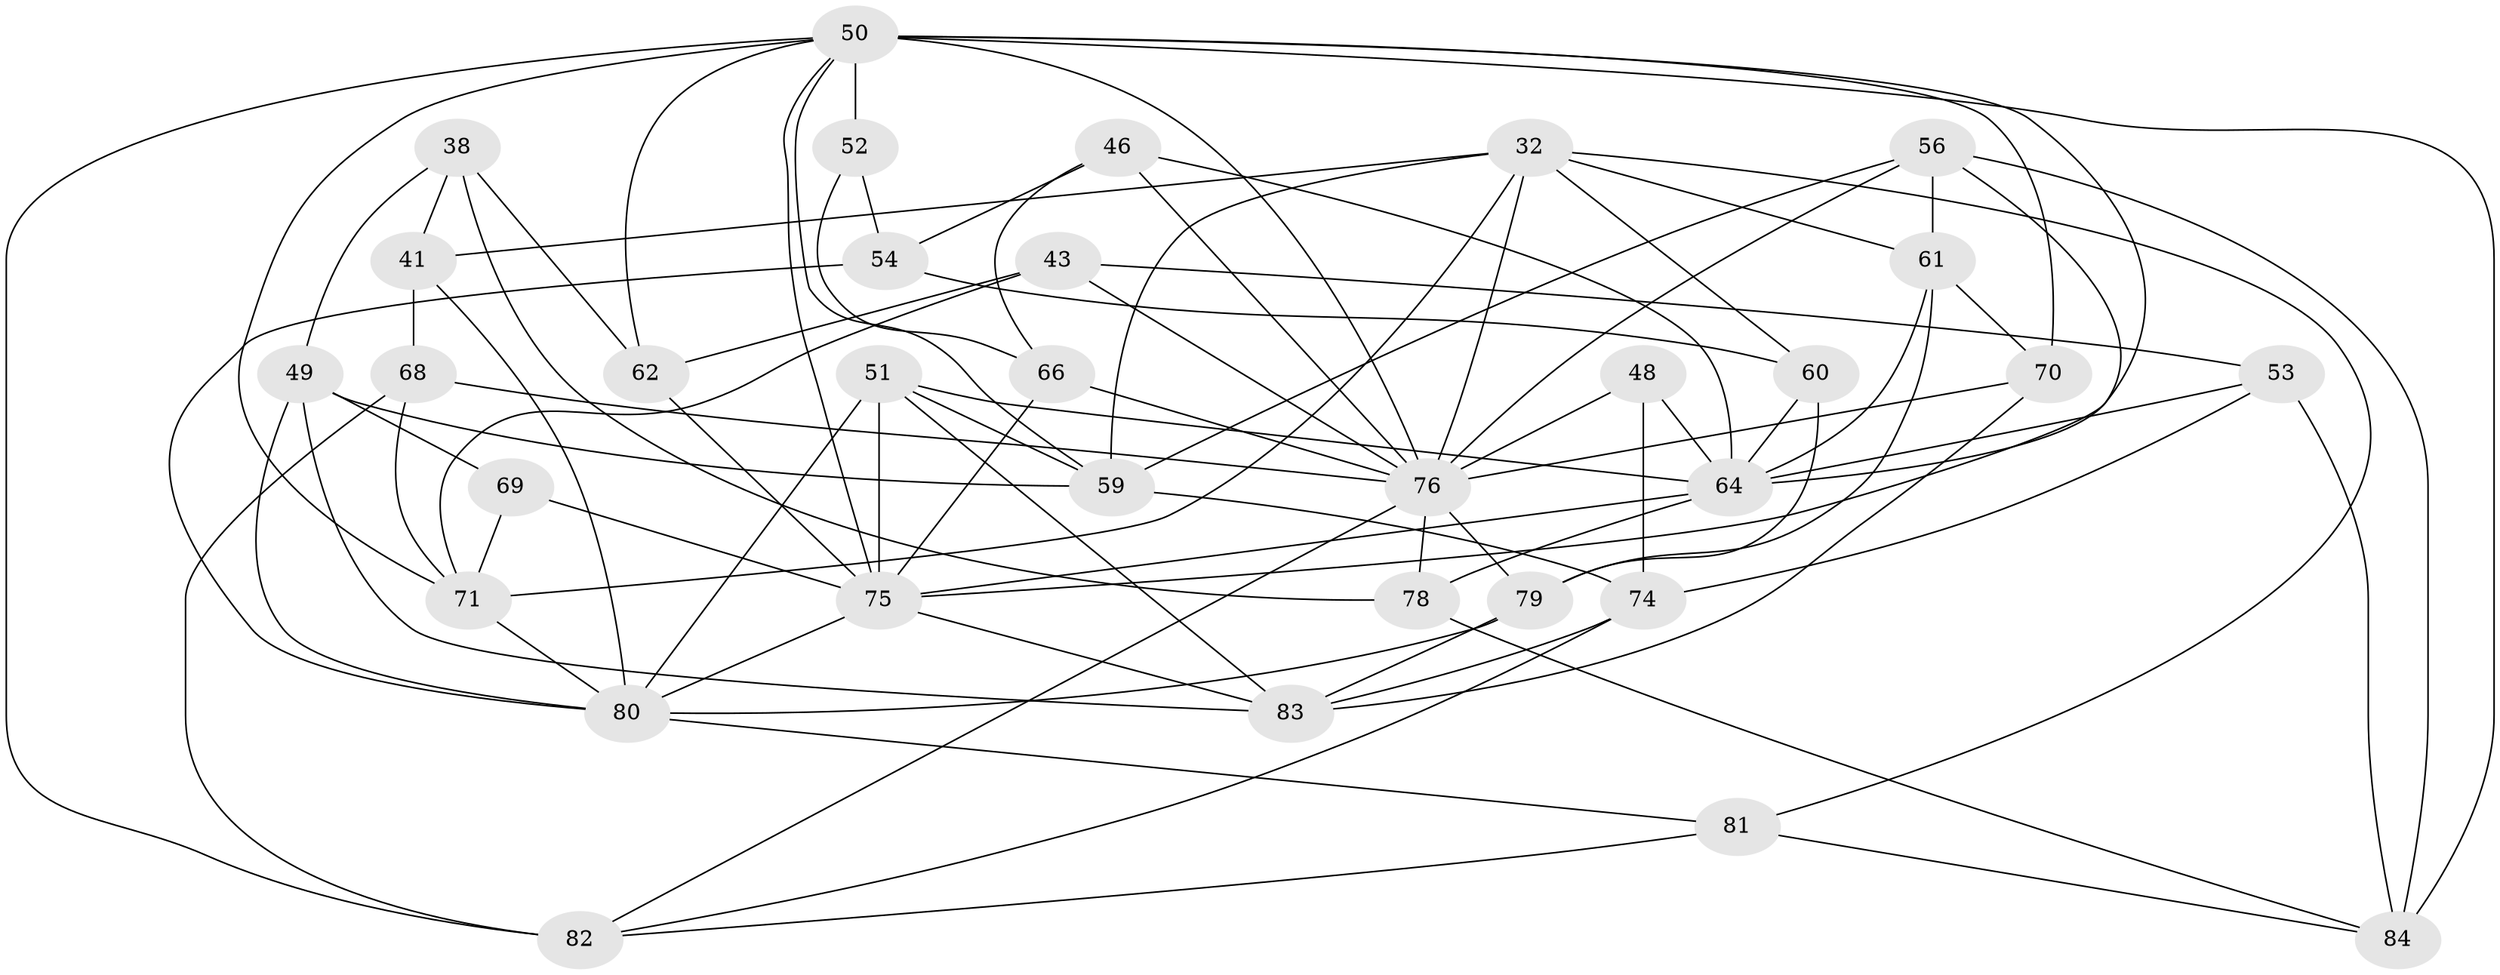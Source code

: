 // original degree distribution, {4: 1.0}
// Generated by graph-tools (version 1.1) at 2025/02/03/04/25 22:02:35]
// undirected, 33 vertices, 87 edges
graph export_dot {
graph [start="1"]
  node [color=gray90,style=filled];
  32 [super="+17+22"];
  38;
  41;
  43;
  46;
  48 [super="+4"];
  49 [super="+8+30"];
  50 [super="+10+12+40"];
  51 [super="+27"];
  52;
  53;
  54;
  56 [super="+36+42"];
  59 [super="+31"];
  60;
  61 [super="+33"];
  62;
  64 [super="+7+21+14+63"];
  66 [super="+3+6"];
  68 [super="+28+45"];
  69;
  70 [super="+57"];
  71 [super="+26"];
  74 [super="+55"];
  75 [super="+18+67+39"];
  76 [super="+65+25+47+73+37"];
  78;
  79 [super="+58"];
  80 [super="+9+44+77"];
  81;
  82 [super="+15"];
  83 [super="+72"];
  84 [super="+29"];
  32 -- 41;
  32 -- 61;
  32 -- 81;
  32 -- 60;
  32 -- 76 [weight=2];
  32 -- 71;
  32 -- 59;
  38 -- 41;
  38 -- 78;
  38 -- 62;
  38 -- 49;
  41 -- 68;
  41 -- 80;
  43 -- 62;
  43 -- 53;
  43 -- 71;
  43 -- 76;
  46 -- 54;
  46 -- 66;
  46 -- 64;
  46 -- 76;
  48 -- 74 [weight=2];
  48 -- 64;
  48 -- 76 [weight=3];
  49 -- 69 [weight=2];
  49 -- 83 [weight=2];
  49 -- 80 [weight=2];
  49 -- 59;
  50 -- 70;
  50 -- 52 [weight=2];
  50 -- 75 [weight=2];
  50 -- 84 [weight=2];
  50 -- 59;
  50 -- 62;
  50 -- 64;
  50 -- 82;
  50 -- 76 [weight=2];
  50 -- 71;
  51 -- 83 [weight=2];
  51 -- 64 [weight=3];
  51 -- 75;
  51 -- 59;
  51 -- 80;
  52 -- 54;
  52 -- 66;
  53 -- 84;
  53 -- 74;
  53 -- 64;
  54 -- 60;
  54 -- 80;
  56 -- 84;
  56 -- 59;
  56 -- 61 [weight=2];
  56 -- 76 [weight=2];
  56 -- 75 [weight=2];
  59 -- 74;
  60 -- 64;
  60 -- 79;
  61 -- 79 [weight=2];
  61 -- 64 [weight=2];
  61 -- 70;
  62 -- 75;
  64 -- 78;
  64 -- 75;
  66 -- 75 [weight=3];
  66 -- 76 [weight=3];
  68 -- 82 [weight=2];
  68 -- 71;
  68 -- 76 [weight=4];
  69 -- 75;
  69 -- 71;
  70 -- 83 [weight=3];
  70 -- 76;
  71 -- 80;
  74 -- 83;
  74 -- 82;
  75 -- 80 [weight=2];
  75 -- 83;
  76 -- 82;
  76 -- 78;
  76 -- 79;
  78 -- 84;
  79 -- 83;
  79 -- 80;
  80 -- 81;
  81 -- 82;
  81 -- 84;
}
